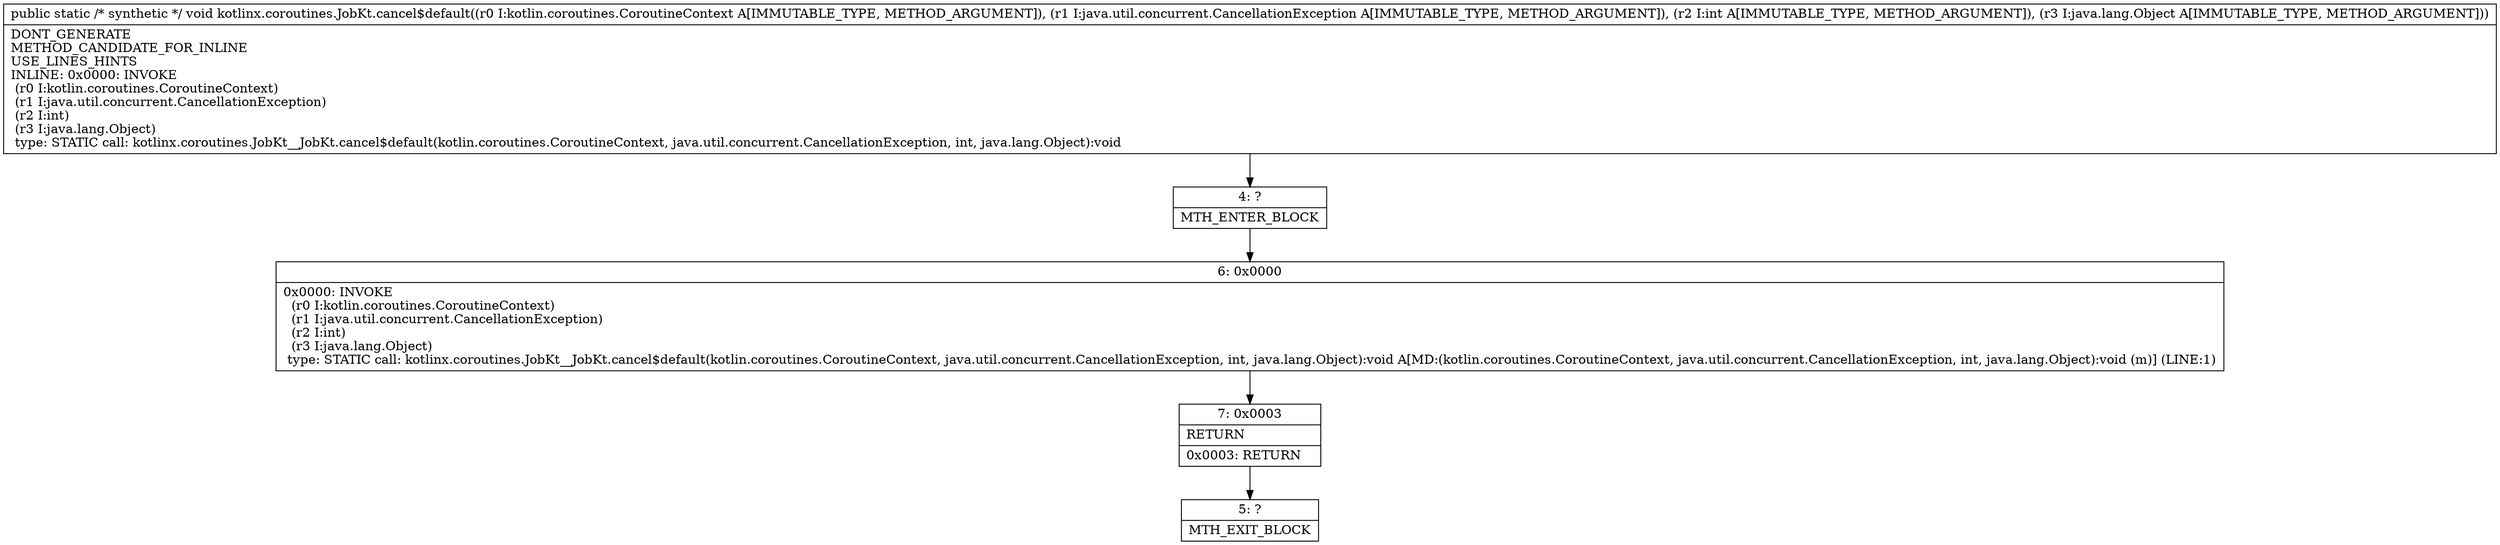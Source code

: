 digraph "CFG forkotlinx.coroutines.JobKt.cancel$default(Lkotlin\/coroutines\/CoroutineContext;Ljava\/util\/concurrent\/CancellationException;ILjava\/lang\/Object;)V" {
Node_4 [shape=record,label="{4\:\ ?|MTH_ENTER_BLOCK\l}"];
Node_6 [shape=record,label="{6\:\ 0x0000|0x0000: INVOKE  \l  (r0 I:kotlin.coroutines.CoroutineContext)\l  (r1 I:java.util.concurrent.CancellationException)\l  (r2 I:int)\l  (r3 I:java.lang.Object)\l type: STATIC call: kotlinx.coroutines.JobKt__JobKt.cancel$default(kotlin.coroutines.CoroutineContext, java.util.concurrent.CancellationException, int, java.lang.Object):void A[MD:(kotlin.coroutines.CoroutineContext, java.util.concurrent.CancellationException, int, java.lang.Object):void (m)] (LINE:1)\l}"];
Node_7 [shape=record,label="{7\:\ 0x0003|RETURN\l|0x0003: RETURN   \l}"];
Node_5 [shape=record,label="{5\:\ ?|MTH_EXIT_BLOCK\l}"];
MethodNode[shape=record,label="{public static \/* synthetic *\/ void kotlinx.coroutines.JobKt.cancel$default((r0 I:kotlin.coroutines.CoroutineContext A[IMMUTABLE_TYPE, METHOD_ARGUMENT]), (r1 I:java.util.concurrent.CancellationException A[IMMUTABLE_TYPE, METHOD_ARGUMENT]), (r2 I:int A[IMMUTABLE_TYPE, METHOD_ARGUMENT]), (r3 I:java.lang.Object A[IMMUTABLE_TYPE, METHOD_ARGUMENT]))  | DONT_GENERATE\lMETHOD_CANDIDATE_FOR_INLINE\lUSE_LINES_HINTS\lINLINE: 0x0000: INVOKE  \l  (r0 I:kotlin.coroutines.CoroutineContext)\l  (r1 I:java.util.concurrent.CancellationException)\l  (r2 I:int)\l  (r3 I:java.lang.Object)\l type: STATIC call: kotlinx.coroutines.JobKt__JobKt.cancel$default(kotlin.coroutines.CoroutineContext, java.util.concurrent.CancellationException, int, java.lang.Object):void\l}"];
MethodNode -> Node_4;Node_4 -> Node_6;
Node_6 -> Node_7;
Node_7 -> Node_5;
}

